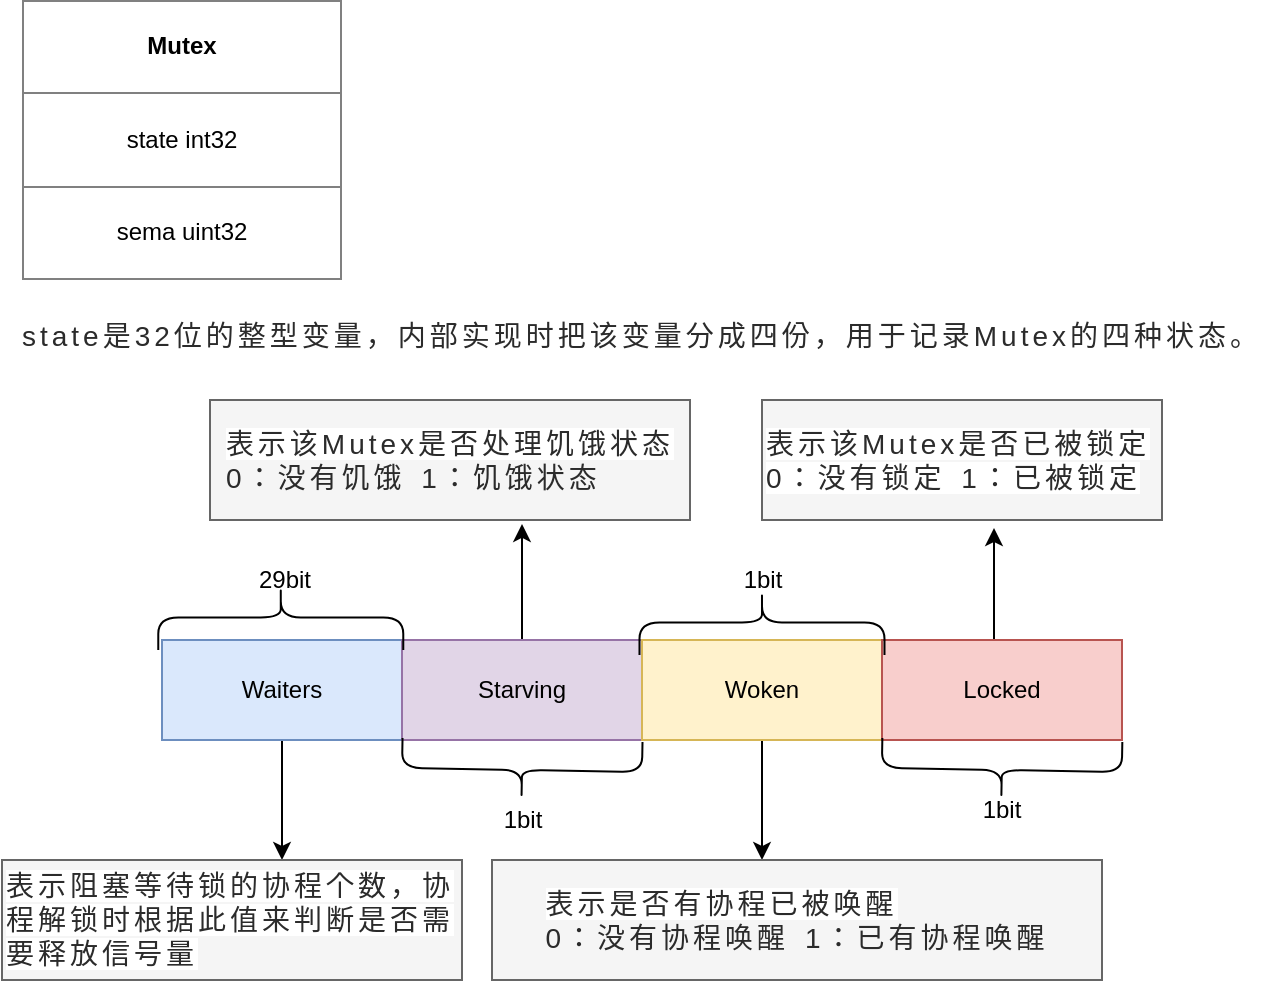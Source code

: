<mxfile version="16.5.1" type="device"><diagram id="01WXpgZytdRfSSbBDhut" name="第 1 页"><mxGraphModel dx="925" dy="645" grid="1" gridSize="10" guides="1" tooltips="1" connect="1" arrows="1" fold="1" page="1" pageScale="1" pageWidth="827" pageHeight="1169" math="0" shadow="0"><root><mxCell id="0"/><mxCell id="1" parent="0"/><mxCell id="u4MS16B3DULFV2ZR21EX-2" value="&lt;table border=&quot;1&quot; width=&quot;100%&quot; cellpadding=&quot;4&quot; style=&quot;width: 100% ; height: 100% ; border-collapse: collapse&quot;&gt;&lt;tbody&gt;&lt;tr&gt;&lt;th align=&quot;center&quot;&gt;&lt;b&gt;Mutex&lt;/b&gt;&lt;/th&gt;&lt;/tr&gt;&lt;tr&gt;&lt;td align=&quot;center&quot;&gt;state int32&lt;/td&gt;&lt;/tr&gt;&lt;tr&gt;&lt;td align=&quot;center&quot;&gt;sema uint32&lt;/td&gt;&lt;/tr&gt;&lt;/tbody&gt;&lt;/table&gt;" style="text;html=1;overflow=fill;" vertex="1" parent="1"><mxGeometry x="80" y="20" width="160" height="140" as="geometry"/></mxCell><mxCell id="u4MS16B3DULFV2ZR21EX-26" value="" style="edgeStyle=orthogonalEdgeStyle;rounded=0;orthogonalLoop=1;jettySize=auto;html=1;" edge="1" parent="1" source="u4MS16B3DULFV2ZR21EX-5"><mxGeometry relative="1" as="geometry"><mxPoint x="210" y="450" as="targetPoint"/></mxGeometry></mxCell><mxCell id="u4MS16B3DULFV2ZR21EX-5" value="Waiters" style="rounded=0;whiteSpace=wrap;html=1;fillColor=#dae8fc;strokeColor=#6c8ebf;" vertex="1" parent="1"><mxGeometry x="150" y="340" width="120" height="50" as="geometry"/></mxCell><mxCell id="u4MS16B3DULFV2ZR21EX-28" value="" style="edgeStyle=orthogonalEdgeStyle;rounded=0;orthogonalLoop=1;jettySize=auto;html=1;entryX=0.65;entryY=1.033;entryDx=0;entryDy=0;entryPerimeter=0;" edge="1" parent="1" source="u4MS16B3DULFV2ZR21EX-6" target="u4MS16B3DULFV2ZR21EX-15"><mxGeometry relative="1" as="geometry"/></mxCell><mxCell id="u4MS16B3DULFV2ZR21EX-6" value="Starving" style="rounded=0;whiteSpace=wrap;html=1;fillColor=#e1d5e7;strokeColor=#9673a6;" vertex="1" parent="1"><mxGeometry x="270" y="340" width="120" height="50" as="geometry"/></mxCell><mxCell id="u4MS16B3DULFV2ZR21EX-25" value="" style="edgeStyle=orthogonalEdgeStyle;rounded=0;orthogonalLoop=1;jettySize=auto;html=1;" edge="1" parent="1" source="u4MS16B3DULFV2ZR21EX-7" target="u4MS16B3DULFV2ZR21EX-16"><mxGeometry relative="1" as="geometry"><Array as="points"><mxPoint x="450" y="440"/><mxPoint x="450" y="440"/></Array></mxGeometry></mxCell><mxCell id="u4MS16B3DULFV2ZR21EX-7" value="Woken" style="rounded=0;whiteSpace=wrap;html=1;fillColor=#fff2cc;strokeColor=#d6b656;" vertex="1" parent="1"><mxGeometry x="390" y="340" width="120" height="50" as="geometry"/></mxCell><mxCell id="u4MS16B3DULFV2ZR21EX-29" value="" style="edgeStyle=orthogonalEdgeStyle;rounded=0;orthogonalLoop=1;jettySize=auto;html=1;entryX=0.58;entryY=1.067;entryDx=0;entryDy=0;entryPerimeter=0;" edge="1" parent="1" source="u4MS16B3DULFV2ZR21EX-8" target="u4MS16B3DULFV2ZR21EX-18"><mxGeometry relative="1" as="geometry"><Array as="points"><mxPoint x="566" y="330"/><mxPoint x="566" y="330"/></Array></mxGeometry></mxCell><mxCell id="u4MS16B3DULFV2ZR21EX-8" value="Locked" style="rounded=0;whiteSpace=wrap;html=1;fillColor=#f8cecc;strokeColor=#b85450;" vertex="1" parent="1"><mxGeometry x="510" y="340" width="120" height="50" as="geometry"/></mxCell><mxCell id="u4MS16B3DULFV2ZR21EX-12" value="&lt;span style=&quot;color: rgb(43 , 43 , 43) ; font-family: , , , &amp;#34;helvetica neue&amp;#34; , &amp;#34;pingfang sc&amp;#34; , &amp;#34;hiragino sans gb&amp;#34; , &amp;#34;microsoft yahei&amp;#34; , &amp;#34;arial&amp;#34; , sans-serif ; font-size: 14px ; letter-spacing: 2px ; word-spacing: 2px ; background-color: rgb(255 , 255 , 255)&quot;&gt;表示阻塞等待锁的协程个数，协程解锁时根据此值来判断是否需要释放信号量&lt;/span&gt;" style="text;html=1;strokeColor=#666666;fillColor=#f5f5f5;align=left;verticalAlign=middle;whiteSpace=wrap;rounded=0;fontColor=#333333;" vertex="1" parent="1"><mxGeometry x="70" y="450" width="230" height="60" as="geometry"/></mxCell><mxCell id="u4MS16B3DULFV2ZR21EX-15" value="&lt;div style=&quot;text-align: left&quot;&gt;&lt;span style=&quot;background-color: rgb(255 , 255 , 255) ; color: rgb(43 , 43 , 43) ; font-size: 14px ; letter-spacing: 2px ; word-spacing: 2px&quot;&gt;表示该Mutex是否处理饥饿状态&lt;/span&gt;&lt;/div&gt;&lt;span style=&quot;color: rgb(43 , 43 , 43) ; font-family: , , , &amp;#34;helvetica neue&amp;#34; , &amp;#34;pingfang sc&amp;#34; , &amp;#34;hiragino sans gb&amp;#34; , &amp;#34;microsoft yahei&amp;#34; , &amp;#34;arial&amp;#34; , sans-serif ; font-size: 14px ; letter-spacing: 2px ; word-spacing: 2px ; background-color: rgb(255 , 255 , 255)&quot;&gt;&lt;div style=&quot;text-align: left&quot;&gt;0：没有饥饿 1：饥饿状态&lt;/div&gt;&lt;/span&gt;" style="text;html=1;strokeColor=#666666;fillColor=#f5f5f5;align=center;verticalAlign=middle;whiteSpace=wrap;rounded=0;fontColor=#333333;" vertex="1" parent="1"><mxGeometry x="174" y="220" width="240" height="60" as="geometry"/></mxCell><mxCell id="u4MS16B3DULFV2ZR21EX-16" value="&lt;div style=&quot;text-align: left&quot;&gt;&lt;span style=&quot;background-color: rgb(255 , 255 , 255) ; color: rgb(43 , 43 , 43) ; font-size: 14px ; letter-spacing: 2px ; word-spacing: 2px&quot;&gt;表示是否有协程已被唤醒&lt;/span&gt;&lt;/div&gt;&lt;span style=&quot;color: rgb(43 , 43 , 43) ; font-family: , , , &amp;#34;helvetica neue&amp;#34; , &amp;#34;pingfang sc&amp;#34; , &amp;#34;hiragino sans gb&amp;#34; , &amp;#34;microsoft yahei&amp;#34; , &amp;#34;arial&amp;#34; , sans-serif ; font-size: 14px ; letter-spacing: 2px ; word-spacing: 2px ; background-color: rgb(255 , 255 , 255)&quot;&gt;&lt;div style=&quot;text-align: left&quot;&gt;0：没有协程唤醒 1：已有协程唤醒&lt;/div&gt;&lt;/span&gt;" style="text;html=1;strokeColor=#666666;fillColor=#f5f5f5;align=center;verticalAlign=middle;whiteSpace=wrap;rounded=0;fontColor=#333333;" vertex="1" parent="1"><mxGeometry x="315" y="450" width="305" height="60" as="geometry"/></mxCell><mxCell id="u4MS16B3DULFV2ZR21EX-18" value="&lt;span style=&quot;color: rgb(43 , 43 , 43) ; font-family: , , , &amp;#34;helvetica neue&amp;#34; , &amp;#34;pingfang sc&amp;#34; , &amp;#34;hiragino sans gb&amp;#34; , &amp;#34;microsoft yahei&amp;#34; , &amp;#34;arial&amp;#34; , sans-serif ; font-size: 14px ; letter-spacing: 2px ; word-spacing: 2px ; background-color: rgb(255 , 255 , 255)&quot;&gt;表示该Mutex是否已被锁定&lt;br&gt;&lt;/span&gt;&lt;span style=&quot;color: rgb(43 , 43 , 43) ; font-family: , , , &amp;#34;helvetica neue&amp;#34; , &amp;#34;pingfang sc&amp;#34; , &amp;#34;hiragino sans gb&amp;#34; , &amp;#34;microsoft yahei&amp;#34; , &amp;#34;arial&amp;#34; , sans-serif ; font-size: 14px ; letter-spacing: 2px ; word-spacing: 2px ; background-color: rgb(255 , 255 , 255)&quot;&gt;0：没有锁定 1：已被锁定&lt;/span&gt;" style="text;html=1;align=left;verticalAlign=middle;whiteSpace=wrap;rounded=0;fillColor=#f5f5f5;fontColor=#333333;strokeColor=#666666;" vertex="1" parent="1"><mxGeometry x="450" y="220" width="200" height="60" as="geometry"/></mxCell><mxCell id="u4MS16B3DULFV2ZR21EX-33" value="" style="shape=curlyBracket;whiteSpace=wrap;html=1;rounded=1;rotation=-89;" vertex="1" parent="1"><mxGeometry x="554.91" y="345" width="30" height="120" as="geometry"/></mxCell><mxCell id="u4MS16B3DULFV2ZR21EX-34" value="1bit" style="text;html=1;strokeColor=none;fillColor=none;align=center;verticalAlign=middle;whiteSpace=wrap;rounded=0;" vertex="1" parent="1"><mxGeometry x="540" y="410" width="60" height="30" as="geometry"/></mxCell><mxCell id="u4MS16B3DULFV2ZR21EX-37" value="" style="shape=curlyBracket;whiteSpace=wrap;html=1;rounded=1;rotation=-89;" vertex="1" parent="1"><mxGeometry x="315.0" y="345" width="30" height="120" as="geometry"/></mxCell><mxCell id="u4MS16B3DULFV2ZR21EX-38" value="" style="shape=curlyBracket;whiteSpace=wrap;html=1;rounded=1;rotation=90;" vertex="1" parent="1"><mxGeometry x="193.13" y="267.5" width="32.51" height="122.5" as="geometry"/></mxCell><mxCell id="u4MS16B3DULFV2ZR21EX-40" value="1bit" style="text;html=1;align=center;verticalAlign=middle;resizable=0;points=[];autosize=1;strokeColor=none;fillColor=none;" vertex="1" parent="1"><mxGeometry x="315" y="420" width="30" height="20" as="geometry"/></mxCell><mxCell id="u4MS16B3DULFV2ZR21EX-44" value="29bit" style="text;html=1;align=center;verticalAlign=middle;resizable=0;points=[];autosize=1;strokeColor=none;fillColor=none;" vertex="1" parent="1"><mxGeometry x="191.25" y="300" width="40" height="20" as="geometry"/></mxCell><mxCell id="u4MS16B3DULFV2ZR21EX-48" value="" style="shape=curlyBracket;whiteSpace=wrap;html=1;rounded=1;rotation=90;" vertex="1" parent="1"><mxGeometry x="433.74" y="270" width="32.51" height="122.5" as="geometry"/></mxCell><mxCell id="u4MS16B3DULFV2ZR21EX-49" value="1bit" style="text;html=1;align=center;verticalAlign=middle;resizable=0;points=[];autosize=1;strokeColor=none;fillColor=none;" vertex="1" parent="1"><mxGeometry x="435" y="300" width="30" height="20" as="geometry"/></mxCell><mxCell id="u4MS16B3DULFV2ZR21EX-50" value="&lt;p style=&quot;line-height: inherit ; margin: 22px 0px ; letter-spacing: 2px ; font-size: 14px ; word-spacing: 2px ; color: rgb(43 , 43 , 43) ; font-family: , , , &amp;#34;helvetica neue&amp;#34; , &amp;#34;pingfang sc&amp;#34; , &amp;#34;hiragino sans gb&amp;#34; , &amp;#34;microsoft yahei&amp;#34; , &amp;#34;arial&amp;#34; , sans-serif ; background-color: rgb(255 , 255 , 255)&quot;&gt;state是32位的整型变量，内部实现时把该变量分成四份，用于记录Mutex的四种状态。&lt;/p&gt;&lt;div&gt;&lt;br&gt;&lt;/div&gt;" style="text;html=1;strokeColor=none;fillColor=none;align=center;verticalAlign=middle;whiteSpace=wrap;rounded=0;" vertex="1" parent="1"><mxGeometry x="70" y="180" width="640" height="30" as="geometry"/></mxCell></root></mxGraphModel></diagram></mxfile>